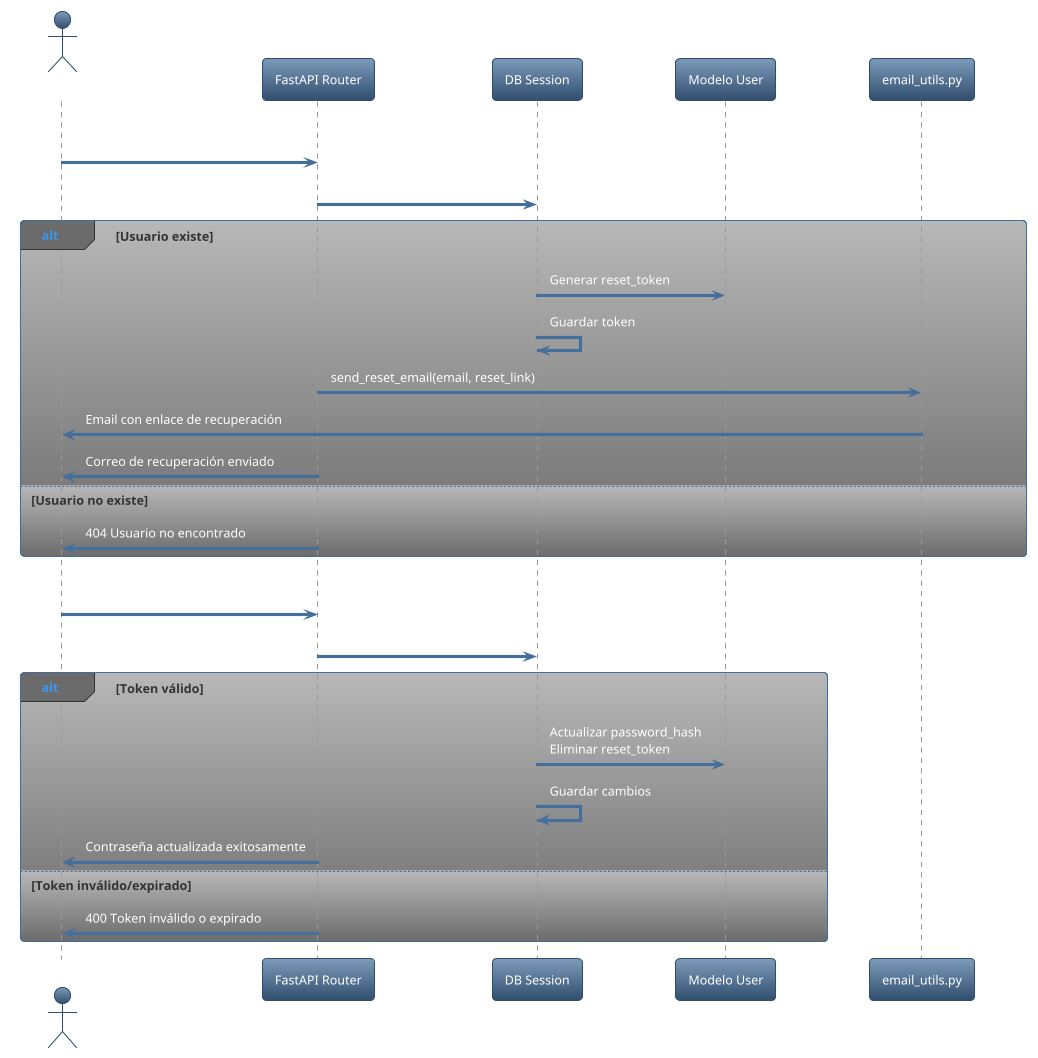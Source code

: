 @startuml
!theme spacelab

actor Usuario
participant "FastAPI Router" as Router
participant "DB Session" as DB
participant "Modelo User" as User
participant "email_utils.py" as Email

Usuario -> Router : POST /password-recovery\n(email)
Router -> DB : Buscar usuario por email
alt Usuario existe
    DB -> User : Generar reset_token
    DB -> DB : Guardar token
    Router -> Email : send_reset_email(email, reset_link)
    Email -> Usuario : Email con enlace de recuperación
    Router -> Usuario : Correo de recuperación enviado
else Usuario no existe
    Router -> Usuario : 404 Usuario no encontrado
end

Usuario -> Router : POST /reset-password\n(token, new_password)
Router -> DB : Buscar usuario por reset_token
alt Token válido
    DB -> User : Actualizar password_hash\nEliminar reset_token
    DB -> DB : Guardar cambios
    Router -> Usuario : Contraseña actualizada exitosamente
else Token inválido/expirado
    Router -> Usuario : 400 Token inválido o expirado
end

@enduml